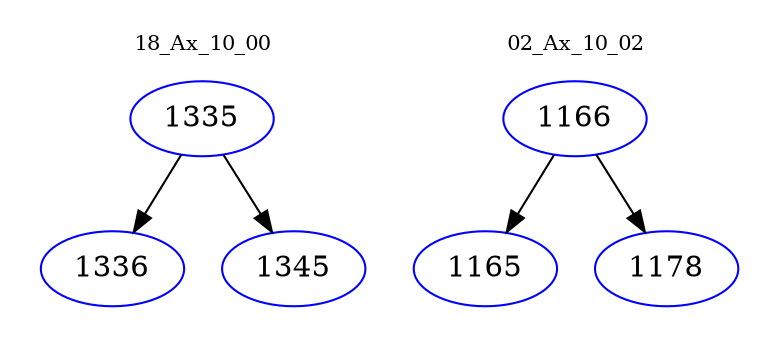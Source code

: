 digraph{
subgraph cluster_0 {
color = white
label = "18_Ax_10_00";
fontsize=10;
T0_1335 [label="1335", color="blue"]
T0_1335 -> T0_1336 [color="black"]
T0_1336 [label="1336", color="blue"]
T0_1335 -> T0_1345 [color="black"]
T0_1345 [label="1345", color="blue"]
}
subgraph cluster_1 {
color = white
label = "02_Ax_10_02";
fontsize=10;
T1_1166 [label="1166", color="blue"]
T1_1166 -> T1_1165 [color="black"]
T1_1165 [label="1165", color="blue"]
T1_1166 -> T1_1178 [color="black"]
T1_1178 [label="1178", color="blue"]
}
}
